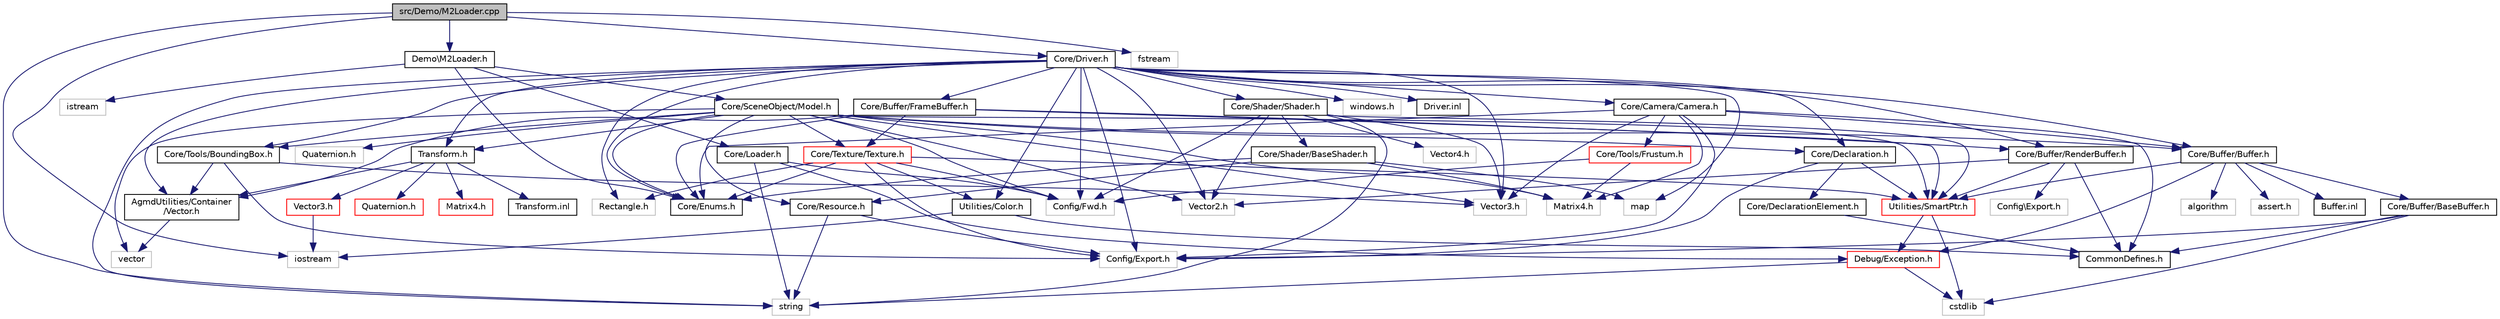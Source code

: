 digraph "src/Demo/M2Loader.cpp"
{
  edge [fontname="Helvetica",fontsize="10",labelfontname="Helvetica",labelfontsize="10"];
  node [fontname="Helvetica",fontsize="10",shape=record];
  Node1 [label="src/Demo/M2Loader.cpp",height=0.2,width=0.4,color="black", fillcolor="grey75", style="filled" fontcolor="black"];
  Node1 -> Node2 [color="midnightblue",fontsize="10",style="solid",fontname="Helvetica"];
  Node2 [label="Demo\\M2Loader.h",height=0.2,width=0.4,color="black", fillcolor="white", style="filled",URL="$_m2_loader_8h.html"];
  Node2 -> Node3 [color="midnightblue",fontsize="10",style="solid",fontname="Helvetica"];
  Node3 [label="Core/Loader.h",height=0.2,width=0.4,color="black", fillcolor="white", style="filled",URL="$_loader_8h.html"];
  Node3 -> Node4 [color="midnightblue",fontsize="10",style="solid",fontname="Helvetica"];
  Node4 [label="Config/Fwd.h",height=0.2,width=0.4,color="grey75", fillcolor="white", style="filled"];
  Node3 -> Node5 [color="midnightblue",fontsize="10",style="solid",fontname="Helvetica"];
  Node5 [label="Debug/Exception.h",height=0.2,width=0.4,color="red", fillcolor="white", style="filled",URL="$_exception_8h.html"];
  Node5 -> Node6 [color="midnightblue",fontsize="10",style="solid",fontname="Helvetica"];
  Node6 [label="cstdlib",height=0.2,width=0.4,color="grey75", fillcolor="white", style="filled"];
  Node5 -> Node7 [color="midnightblue",fontsize="10",style="solid",fontname="Helvetica"];
  Node7 [label="string",height=0.2,width=0.4,color="grey75", fillcolor="white", style="filled"];
  Node3 -> Node7 [color="midnightblue",fontsize="10",style="solid",fontname="Helvetica"];
  Node2 -> Node8 [color="midnightblue",fontsize="10",style="solid",fontname="Helvetica"];
  Node8 [label="Core/SceneObject/Model.h",height=0.2,width=0.4,color="black", fillcolor="white", style="filled",URL="$_model_8h.html"];
  Node8 -> Node4 [color="midnightblue",fontsize="10",style="solid",fontname="Helvetica"];
  Node8 -> Node9 [color="midnightblue",fontsize="10",style="solid",fontname="Helvetica"];
  Node9 [label="Core/Resource.h",height=0.2,width=0.4,color="black", fillcolor="white", style="filled",URL="$_resource_8h.html"];
  Node9 -> Node10 [color="midnightblue",fontsize="10",style="solid",fontname="Helvetica"];
  Node10 [label="Config/Export.h",height=0.2,width=0.4,color="grey75", fillcolor="white", style="filled"];
  Node9 -> Node7 [color="midnightblue",fontsize="10",style="solid",fontname="Helvetica"];
  Node8 -> Node11 [color="midnightblue",fontsize="10",style="solid",fontname="Helvetica"];
  Node11 [label="Core/Buffer/Buffer.h",height=0.2,width=0.4,color="black", fillcolor="white", style="filled",URL="$_buffer_8h.html"];
  Node11 -> Node12 [color="midnightblue",fontsize="10",style="solid",fontname="Helvetica"];
  Node12 [label="Core/Buffer/BaseBuffer.h",height=0.2,width=0.4,color="black", fillcolor="white", style="filled",URL="$_base_buffer_8h.html"];
  Node12 -> Node10 [color="midnightblue",fontsize="10",style="solid",fontname="Helvetica"];
  Node12 -> Node13 [color="midnightblue",fontsize="10",style="solid",fontname="Helvetica"];
  Node13 [label="CommonDefines.h",height=0.2,width=0.4,color="black", fillcolor="white", style="filled",URL="$_common_defines_8h.html"];
  Node12 -> Node6 [color="midnightblue",fontsize="10",style="solid",fontname="Helvetica"];
  Node11 -> Node14 [color="midnightblue",fontsize="10",style="solid",fontname="Helvetica"];
  Node14 [label="Utilities/SmartPtr.h",height=0.2,width=0.4,color="red", fillcolor="white", style="filled",URL="$_smart_ptr_8h.html"];
  Node14 -> Node6 [color="midnightblue",fontsize="10",style="solid",fontname="Helvetica"];
  Node14 -> Node5 [color="midnightblue",fontsize="10",style="solid",fontname="Helvetica"];
  Node11 -> Node5 [color="midnightblue",fontsize="10",style="solid",fontname="Helvetica"];
  Node11 -> Node15 [color="midnightblue",fontsize="10",style="solid",fontname="Helvetica"];
  Node15 [label="algorithm",height=0.2,width=0.4,color="grey75", fillcolor="white", style="filled"];
  Node11 -> Node16 [color="midnightblue",fontsize="10",style="solid",fontname="Helvetica"];
  Node16 [label="assert.h",height=0.2,width=0.4,color="grey75", fillcolor="white", style="filled"];
  Node11 -> Node17 [color="midnightblue",fontsize="10",style="solid",fontname="Helvetica"];
  Node17 [label="Buffer.inl",height=0.2,width=0.4,color="black", fillcolor="white", style="filled",URL="$_buffer_8inl.html"];
  Node8 -> Node18 [color="midnightblue",fontsize="10",style="solid",fontname="Helvetica"];
  Node18 [label="Core/Declaration.h",height=0.2,width=0.4,color="black", fillcolor="white", style="filled",URL="$_declaration_8h.html"];
  Node18 -> Node10 [color="midnightblue",fontsize="10",style="solid",fontname="Helvetica"];
  Node18 -> Node19 [color="midnightblue",fontsize="10",style="solid",fontname="Helvetica"];
  Node19 [label="Core/DeclarationElement.h",height=0.2,width=0.4,color="black", fillcolor="white", style="filled",URL="$_declaration_element_8h.html"];
  Node19 -> Node13 [color="midnightblue",fontsize="10",style="solid",fontname="Helvetica"];
  Node18 -> Node14 [color="midnightblue",fontsize="10",style="solid",fontname="Helvetica"];
  Node8 -> Node20 [color="midnightblue",fontsize="10",style="solid",fontname="Helvetica"];
  Node20 [label="Core/Texture/Texture.h",height=0.2,width=0.4,color="red", fillcolor="white", style="filled",URL="$_texture_8h.html"];
  Node20 -> Node4 [color="midnightblue",fontsize="10",style="solid",fontname="Helvetica"];
  Node20 -> Node10 [color="midnightblue",fontsize="10",style="solid",fontname="Helvetica"];
  Node20 -> Node21 [color="midnightblue",fontsize="10",style="solid",fontname="Helvetica"];
  Node21 [label="Core/Enums.h",height=0.2,width=0.4,color="black", fillcolor="white", style="filled",URL="$_enums_8h.html"];
  Node20 -> Node22 [color="midnightblue",fontsize="10",style="solid",fontname="Helvetica"];
  Node22 [label="Rectangle.h",height=0.2,width=0.4,color="grey75", fillcolor="white", style="filled"];
  Node20 -> Node14 [color="midnightblue",fontsize="10",style="solid",fontname="Helvetica"];
  Node20 -> Node23 [color="midnightblue",fontsize="10",style="solid",fontname="Helvetica"];
  Node23 [label="Utilities/Color.h",height=0.2,width=0.4,color="black", fillcolor="white", style="filled",URL="$_color_8h.html"];
  Node23 -> Node13 [color="midnightblue",fontsize="10",style="solid",fontname="Helvetica"];
  Node23 -> Node24 [color="midnightblue",fontsize="10",style="solid",fontname="Helvetica"];
  Node24 [label="iostream",height=0.2,width=0.4,color="grey75", fillcolor="white", style="filled"];
  Node8 -> Node21 [color="midnightblue",fontsize="10",style="solid",fontname="Helvetica"];
  Node8 -> Node14 [color="midnightblue",fontsize="10",style="solid",fontname="Helvetica"];
  Node8 -> Node25 [color="midnightblue",fontsize="10",style="solid",fontname="Helvetica"];
  Node25 [label="Vector2.h",height=0.2,width=0.4,color="grey75", fillcolor="white", style="filled"];
  Node8 -> Node26 [color="midnightblue",fontsize="10",style="solid",fontname="Helvetica"];
  Node26 [label="Vector3.h",height=0.2,width=0.4,color="grey75", fillcolor="white", style="filled"];
  Node8 -> Node27 [color="midnightblue",fontsize="10",style="solid",fontname="Helvetica"];
  Node27 [label="Matrix4.h",height=0.2,width=0.4,color="grey75", fillcolor="white", style="filled"];
  Node8 -> Node28 [color="midnightblue",fontsize="10",style="solid",fontname="Helvetica"];
  Node28 [label="Quaternion.h",height=0.2,width=0.4,color="grey75", fillcolor="white", style="filled"];
  Node8 -> Node29 [color="midnightblue",fontsize="10",style="solid",fontname="Helvetica"];
  Node29 [label="Transform.h",height=0.2,width=0.4,color="black", fillcolor="white", style="filled",URL="$_transform_8h.html"];
  Node29 -> Node30 [color="midnightblue",fontsize="10",style="solid",fontname="Helvetica"];
  Node30 [label="Vector3.h",height=0.2,width=0.4,color="red", fillcolor="white", style="filled",URL="$_agmd_maths_2_vector3_8h.html"];
  Node30 -> Node24 [color="midnightblue",fontsize="10",style="solid",fontname="Helvetica"];
  Node29 -> Node31 [color="midnightblue",fontsize="10",style="solid",fontname="Helvetica"];
  Node31 [label="Quaternion.h",height=0.2,width=0.4,color="red", fillcolor="white", style="filled",URL="$_agmd_maths_2_quaternion_8h.html"];
  Node29 -> Node32 [color="midnightblue",fontsize="10",style="solid",fontname="Helvetica"];
  Node32 [label="Matrix4.h",height=0.2,width=0.4,color="red", fillcolor="white", style="filled",URL="$_agmd_maths_2_matrix4_8h.html"];
  Node29 -> Node33 [color="midnightblue",fontsize="10",style="solid",fontname="Helvetica"];
  Node33 [label="AgmdUtilities/Container\l/Vector.h",height=0.2,width=0.4,color="black", fillcolor="white", style="filled",URL="$_vector_8h.html"];
  Node33 -> Node34 [color="midnightblue",fontsize="10",style="solid",fontname="Helvetica"];
  Node34 [label="vector",height=0.2,width=0.4,color="grey75", fillcolor="white", style="filled"];
  Node29 -> Node35 [color="midnightblue",fontsize="10",style="solid",fontname="Helvetica"];
  Node35 [label="Transform.inl",height=0.2,width=0.4,color="black", fillcolor="white", style="filled",URL="$_transform_8inl.html"];
  Node8 -> Node36 [color="midnightblue",fontsize="10",style="solid",fontname="Helvetica"];
  Node36 [label="Core/Tools/BoundingBox.h",height=0.2,width=0.4,color="black", fillcolor="white", style="filled",URL="$_bounding_box_8h.html"];
  Node36 -> Node26 [color="midnightblue",fontsize="10",style="solid",fontname="Helvetica"];
  Node36 -> Node10 [color="midnightblue",fontsize="10",style="solid",fontname="Helvetica"];
  Node36 -> Node33 [color="midnightblue",fontsize="10",style="solid",fontname="Helvetica"];
  Node8 -> Node34 [color="midnightblue",fontsize="10",style="solid",fontname="Helvetica"];
  Node2 -> Node21 [color="midnightblue",fontsize="10",style="solid",fontname="Helvetica"];
  Node2 -> Node37 [color="midnightblue",fontsize="10",style="solid",fontname="Helvetica"];
  Node37 [label="istream",height=0.2,width=0.4,color="grey75", fillcolor="white", style="filled"];
  Node1 -> Node38 [color="midnightblue",fontsize="10",style="solid",fontname="Helvetica"];
  Node38 [label="Core/Driver.h",height=0.2,width=0.4,color="black", fillcolor="white", style="filled",URL="$_driver_8h.html"];
  Node38 -> Node23 [color="midnightblue",fontsize="10",style="solid",fontname="Helvetica"];
  Node38 -> Node10 [color="midnightblue",fontsize="10",style="solid",fontname="Helvetica"];
  Node38 -> Node4 [color="midnightblue",fontsize="10",style="solid",fontname="Helvetica"];
  Node38 -> Node11 [color="midnightblue",fontsize="10",style="solid",fontname="Helvetica"];
  Node38 -> Node21 [color="midnightblue",fontsize="10",style="solid",fontname="Helvetica"];
  Node38 -> Node39 [color="midnightblue",fontsize="10",style="solid",fontname="Helvetica"];
  Node39 [label="Core/Shader/Shader.h",height=0.2,width=0.4,color="black", fillcolor="white", style="filled",URL="$_shader_8h.html"];
  Node39 -> Node4 [color="midnightblue",fontsize="10",style="solid",fontname="Helvetica"];
  Node39 -> Node40 [color="midnightblue",fontsize="10",style="solid",fontname="Helvetica"];
  Node40 [label="Core/Shader/BaseShader.h",height=0.2,width=0.4,color="black", fillcolor="white", style="filled",URL="$_base_shader_8h.html"];
  Node40 -> Node21 [color="midnightblue",fontsize="10",style="solid",fontname="Helvetica"];
  Node40 -> Node9 [color="midnightblue",fontsize="10",style="solid",fontname="Helvetica"];
  Node40 -> Node27 [color="midnightblue",fontsize="10",style="solid",fontname="Helvetica"];
  Node40 -> Node41 [color="midnightblue",fontsize="10",style="solid",fontname="Helvetica"];
  Node41 [label="map",height=0.2,width=0.4,color="grey75", fillcolor="white", style="filled"];
  Node39 -> Node25 [color="midnightblue",fontsize="10",style="solid",fontname="Helvetica"];
  Node39 -> Node26 [color="midnightblue",fontsize="10",style="solid",fontname="Helvetica"];
  Node39 -> Node42 [color="midnightblue",fontsize="10",style="solid",fontname="Helvetica"];
  Node42 [label="Vector4.h",height=0.2,width=0.4,color="grey75", fillcolor="white", style="filled"];
  Node39 -> Node14 [color="midnightblue",fontsize="10",style="solid",fontname="Helvetica"];
  Node39 -> Node7 [color="midnightblue",fontsize="10",style="solid",fontname="Helvetica"];
  Node38 -> Node43 [color="midnightblue",fontsize="10",style="solid",fontname="Helvetica"];
  Node43 [label="Core/Buffer/FrameBuffer.h",height=0.2,width=0.4,color="black", fillcolor="white", style="filled",URL="$_frame_buffer_8h.html"];
  Node43 -> Node20 [color="midnightblue",fontsize="10",style="solid",fontname="Helvetica"];
  Node43 -> Node44 [color="midnightblue",fontsize="10",style="solid",fontname="Helvetica"];
  Node44 [label="Core/Buffer/RenderBuffer.h",height=0.2,width=0.4,color="black", fillcolor="white", style="filled",URL="$_render_buffer_8h.html"];
  Node44 -> Node45 [color="midnightblue",fontsize="10",style="solid",fontname="Helvetica"];
  Node45 [label="Config\\Export.h",height=0.2,width=0.4,color="grey75", fillcolor="white", style="filled"];
  Node44 -> Node25 [color="midnightblue",fontsize="10",style="solid",fontname="Helvetica"];
  Node44 -> Node14 [color="midnightblue",fontsize="10",style="solid",fontname="Helvetica"];
  Node44 -> Node13 [color="midnightblue",fontsize="10",style="solid",fontname="Helvetica"];
  Node43 -> Node21 [color="midnightblue",fontsize="10",style="solid",fontname="Helvetica"];
  Node43 -> Node14 [color="midnightblue",fontsize="10",style="solid",fontname="Helvetica"];
  Node43 -> Node33 [color="midnightblue",fontsize="10",style="solid",fontname="Helvetica"];
  Node38 -> Node44 [color="midnightblue",fontsize="10",style="solid",fontname="Helvetica"];
  Node38 -> Node18 [color="midnightblue",fontsize="10",style="solid",fontname="Helvetica"];
  Node38 -> Node46 [color="midnightblue",fontsize="10",style="solid",fontname="Helvetica"];
  Node46 [label="Core/Camera/Camera.h",height=0.2,width=0.4,color="black", fillcolor="white", style="filled",URL="$_camera_8h.html"];
  Node46 -> Node10 [color="midnightblue",fontsize="10",style="solid",fontname="Helvetica"];
  Node46 -> Node11 [color="midnightblue",fontsize="10",style="solid",fontname="Helvetica"];
  Node46 -> Node21 [color="midnightblue",fontsize="10",style="solid",fontname="Helvetica"];
  Node46 -> Node26 [color="midnightblue",fontsize="10",style="solid",fontname="Helvetica"];
  Node46 -> Node27 [color="midnightblue",fontsize="10",style="solid",fontname="Helvetica"];
  Node46 -> Node47 [color="midnightblue",fontsize="10",style="solid",fontname="Helvetica"];
  Node47 [label="Core/Tools/Frustum.h",height=0.2,width=0.4,color="red", fillcolor="white", style="filled",URL="$_frustum_8h.html"];
  Node47 -> Node4 [color="midnightblue",fontsize="10",style="solid",fontname="Helvetica"];
  Node47 -> Node27 [color="midnightblue",fontsize="10",style="solid",fontname="Helvetica"];
  Node46 -> Node13 [color="midnightblue",fontsize="10",style="solid",fontname="Helvetica"];
  Node38 -> Node36 [color="midnightblue",fontsize="10",style="solid",fontname="Helvetica"];
  Node38 -> Node25 [color="midnightblue",fontsize="10",style="solid",fontname="Helvetica"];
  Node38 -> Node26 [color="midnightblue",fontsize="10",style="solid",fontname="Helvetica"];
  Node38 -> Node22 [color="midnightblue",fontsize="10",style="solid",fontname="Helvetica"];
  Node38 -> Node29 [color="midnightblue",fontsize="10",style="solid",fontname="Helvetica"];
  Node38 -> Node7 [color="midnightblue",fontsize="10",style="solid",fontname="Helvetica"];
  Node38 -> Node41 [color="midnightblue",fontsize="10",style="solid",fontname="Helvetica"];
  Node38 -> Node33 [color="midnightblue",fontsize="10",style="solid",fontname="Helvetica"];
  Node38 -> Node48 [color="midnightblue",fontsize="10",style="solid",fontname="Helvetica"];
  Node48 [label="windows.h",height=0.2,width=0.4,color="grey75", fillcolor="white", style="filled"];
  Node38 -> Node49 [color="midnightblue",fontsize="10",style="solid",fontname="Helvetica"];
  Node49 [label="Driver.inl",height=0.2,width=0.4,color="black", fillcolor="white", style="filled",URL="$_driver_8inl.html"];
  Node1 -> Node24 [color="midnightblue",fontsize="10",style="solid",fontname="Helvetica"];
  Node1 -> Node7 [color="midnightblue",fontsize="10",style="solid",fontname="Helvetica"];
  Node1 -> Node50 [color="midnightblue",fontsize="10",style="solid",fontname="Helvetica"];
  Node50 [label="fstream",height=0.2,width=0.4,color="grey75", fillcolor="white", style="filled"];
}
